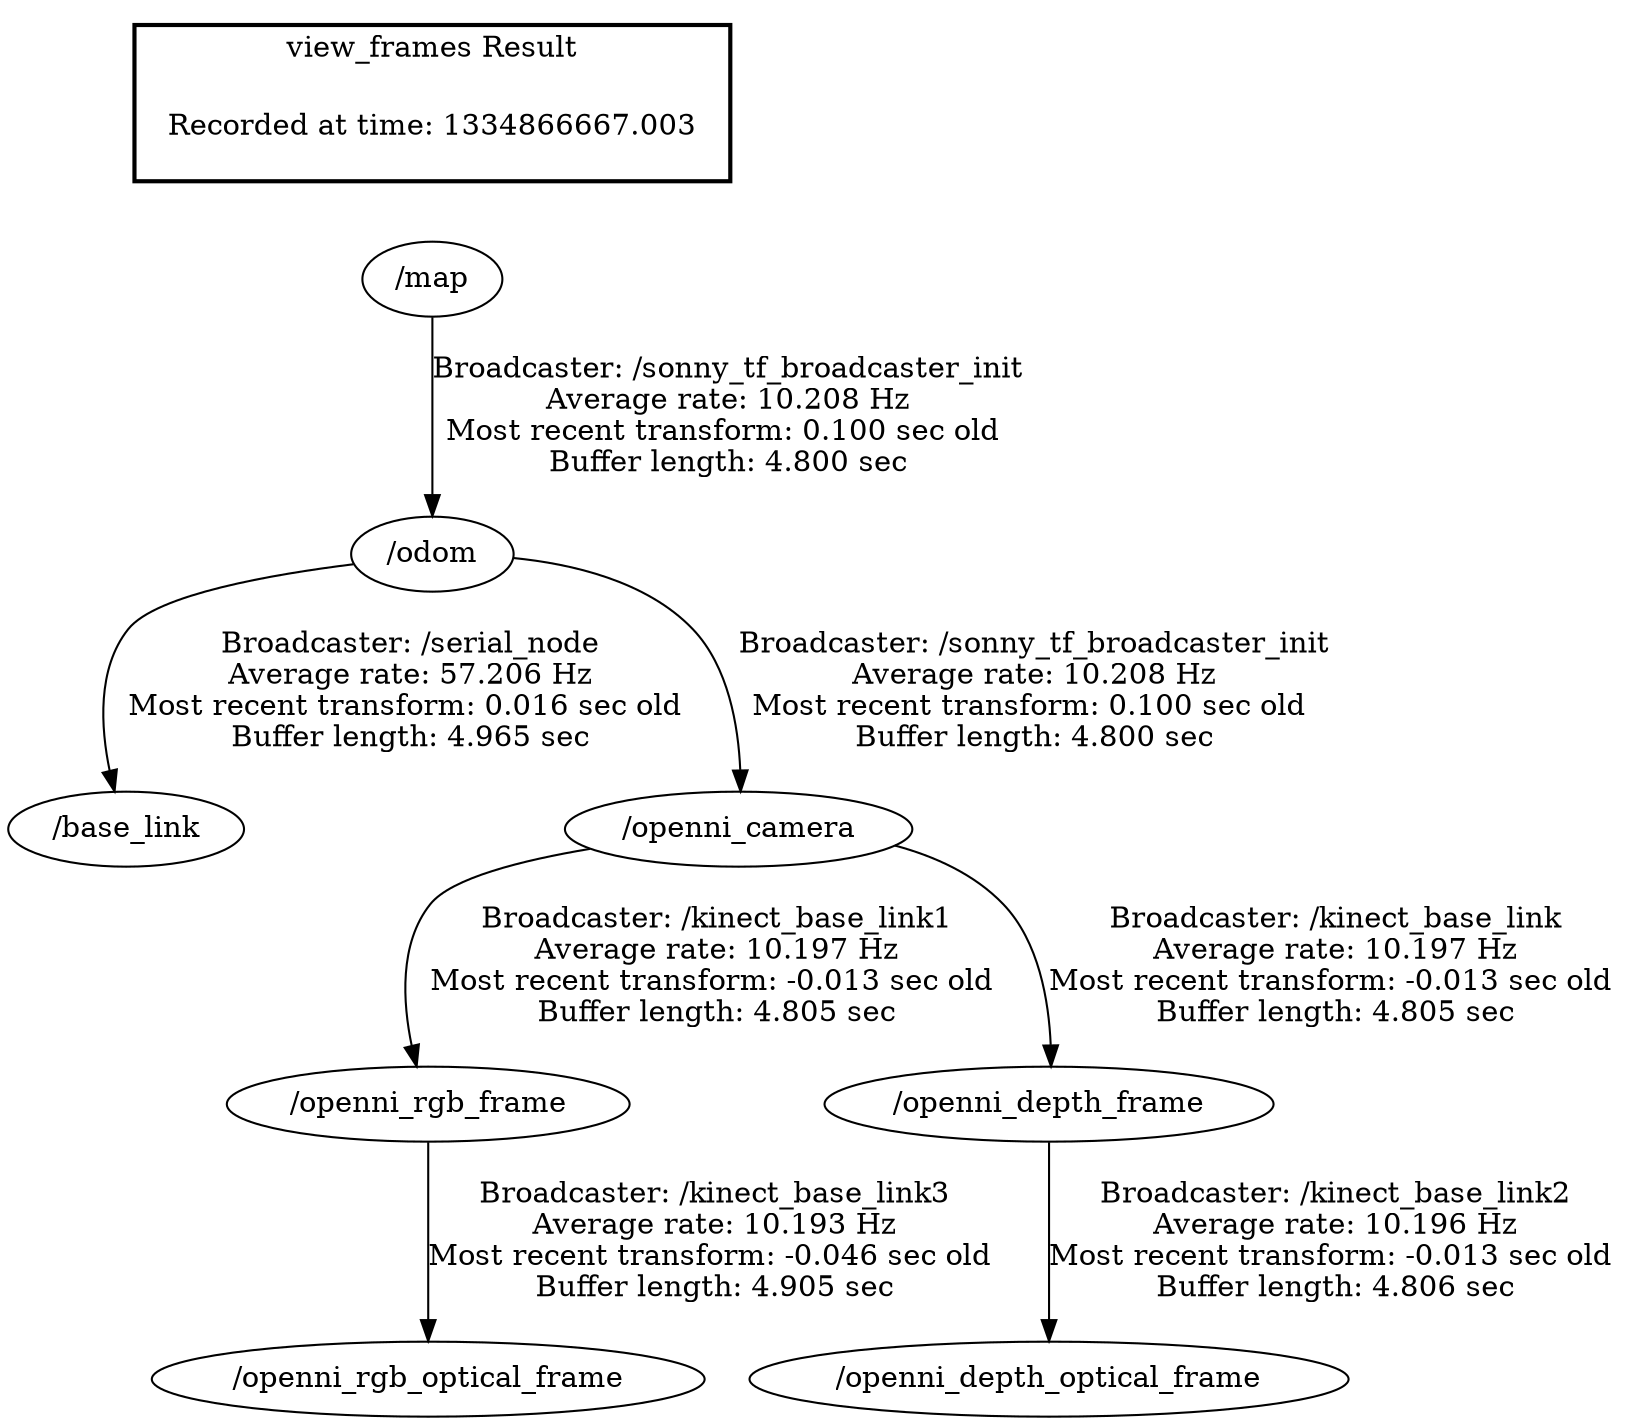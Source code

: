 digraph G {
"/odom" -> "/base_link"[label="Broadcaster: /serial_node\nAverage rate: 57.206 Hz\nMost recent transform: 0.016 sec old \nBuffer length: 4.965 sec\n"];
"/map" -> "/odom"[label="Broadcaster: /sonny_tf_broadcaster_init\nAverage rate: 10.208 Hz\nMost recent transform: 0.100 sec old \nBuffer length: 4.800 sec\n"];
"/openni_rgb_frame" -> "/openni_rgb_optical_frame"[label="Broadcaster: /kinect_base_link3\nAverage rate: 10.193 Hz\nMost recent transform: -0.046 sec old \nBuffer length: 4.905 sec\n"];
"/openni_camera" -> "/openni_rgb_frame"[label="Broadcaster: /kinect_base_link1\nAverage rate: 10.197 Hz\nMost recent transform: -0.013 sec old \nBuffer length: 4.805 sec\n"];
"/odom" -> "/openni_camera"[label="Broadcaster: /sonny_tf_broadcaster_init\nAverage rate: 10.208 Hz\nMost recent transform: 0.100 sec old \nBuffer length: 4.800 sec\n"];
"/openni_depth_frame" -> "/openni_depth_optical_frame"[label="Broadcaster: /kinect_base_link2\nAverage rate: 10.196 Hz\nMost recent transform: -0.013 sec old \nBuffer length: 4.806 sec\n"];
"/openni_camera" -> "/openni_depth_frame"[label="Broadcaster: /kinect_base_link\nAverage rate: 10.197 Hz\nMost recent transform: -0.013 sec old \nBuffer length: 4.805 sec\n"];
edge [style=invis];
 subgraph cluster_legend { style=bold; color=black; label ="view_frames Result";
"Recorded at time: 1334866667.003"[ shape=plaintext ] ;
 }->"/map";
}